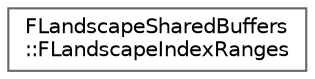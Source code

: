 digraph "Graphical Class Hierarchy"
{
 // INTERACTIVE_SVG=YES
 // LATEX_PDF_SIZE
  bgcolor="transparent";
  edge [fontname=Helvetica,fontsize=10,labelfontname=Helvetica,labelfontsize=10];
  node [fontname=Helvetica,fontsize=10,shape=box,height=0.2,width=0.4];
  rankdir="LR";
  Node0 [id="Node000000",label="FLandscapeSharedBuffers\l::FLandscapeIndexRanges",height=0.2,width=0.4,color="grey40", fillcolor="white", style="filled",URL="$d9/d45/structFLandscapeSharedBuffers_1_1FLandscapeIndexRanges.html",tooltip=" "];
}

